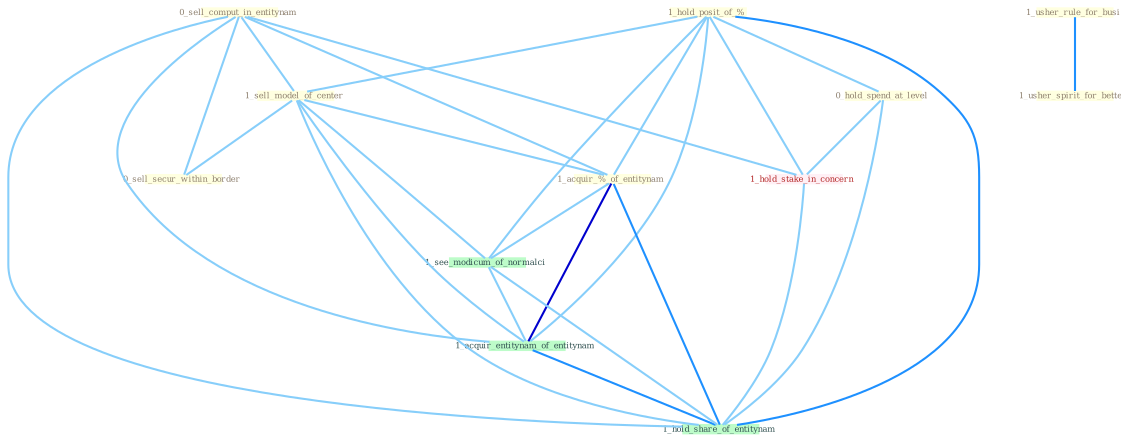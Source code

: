 Graph G{ 
    node
    [shape=polygon,style=filled,width=.5,height=.06,color="#BDFCC9",fixedsize=true,fontsize=4,
    fontcolor="#2f4f4f"];
    {node
    [color="#ffffe0", fontcolor="#8b7d6b"] "0_sell_comput_in_entitynam " "1_hold_posit_of_% " "1_sell_model_of_center " "1_acquir_%_of_entitynam " "0_hold_spend_at_level " "1_usher_rule_for_busi " "0_sell_secur_within_border " "1_usher_spirit_for_better "}
{node [color="#fff0f5", fontcolor="#b22222"] "1_hold_stake_in_concern "}
edge [color="#B0E2FF"];

	"0_sell_comput_in_entitynam " -- "1_sell_model_of_center " [w="1", color="#87cefa" ];
	"0_sell_comput_in_entitynam " -- "1_acquir_%_of_entitynam " [w="1", color="#87cefa" ];
	"0_sell_comput_in_entitynam " -- "0_sell_secur_within_border " [w="1", color="#87cefa" ];
	"0_sell_comput_in_entitynam " -- "1_hold_stake_in_concern " [w="1", color="#87cefa" ];
	"0_sell_comput_in_entitynam " -- "1_acquir_entitynam_of_entitynam " [w="1", color="#87cefa" ];
	"0_sell_comput_in_entitynam " -- "1_hold_share_of_entitynam " [w="1", color="#87cefa" ];
	"1_hold_posit_of_% " -- "1_sell_model_of_center " [w="1", color="#87cefa" ];
	"1_hold_posit_of_% " -- "1_acquir_%_of_entitynam " [w="1", color="#87cefa" ];
	"1_hold_posit_of_% " -- "0_hold_spend_at_level " [w="1", color="#87cefa" ];
	"1_hold_posit_of_% " -- "1_hold_stake_in_concern " [w="1", color="#87cefa" ];
	"1_hold_posit_of_% " -- "1_see_modicum_of_normalci " [w="1", color="#87cefa" ];
	"1_hold_posit_of_% " -- "1_acquir_entitynam_of_entitynam " [w="1", color="#87cefa" ];
	"1_hold_posit_of_% " -- "1_hold_share_of_entitynam " [w="2", color="#1e90ff" , len=0.8];
	"1_sell_model_of_center " -- "1_acquir_%_of_entitynam " [w="1", color="#87cefa" ];
	"1_sell_model_of_center " -- "0_sell_secur_within_border " [w="1", color="#87cefa" ];
	"1_sell_model_of_center " -- "1_see_modicum_of_normalci " [w="1", color="#87cefa" ];
	"1_sell_model_of_center " -- "1_acquir_entitynam_of_entitynam " [w="1", color="#87cefa" ];
	"1_sell_model_of_center " -- "1_hold_share_of_entitynam " [w="1", color="#87cefa" ];
	"1_acquir_%_of_entitynam " -- "1_see_modicum_of_normalci " [w="1", color="#87cefa" ];
	"1_acquir_%_of_entitynam " -- "1_acquir_entitynam_of_entitynam " [w="3", color="#0000cd" , len=0.6];
	"1_acquir_%_of_entitynam " -- "1_hold_share_of_entitynam " [w="2", color="#1e90ff" , len=0.8];
	"0_hold_spend_at_level " -- "1_hold_stake_in_concern " [w="1", color="#87cefa" ];
	"0_hold_spend_at_level " -- "1_hold_share_of_entitynam " [w="1", color="#87cefa" ];
	"1_usher_rule_for_busi " -- "1_usher_spirit_for_better " [w="2", color="#1e90ff" , len=0.8];
	"1_hold_stake_in_concern " -- "1_hold_share_of_entitynam " [w="1", color="#87cefa" ];
	"1_see_modicum_of_normalci " -- "1_acquir_entitynam_of_entitynam " [w="1", color="#87cefa" ];
	"1_see_modicum_of_normalci " -- "1_hold_share_of_entitynam " [w="1", color="#87cefa" ];
	"1_acquir_entitynam_of_entitynam " -- "1_hold_share_of_entitynam " [w="2", color="#1e90ff" , len=0.8];
}